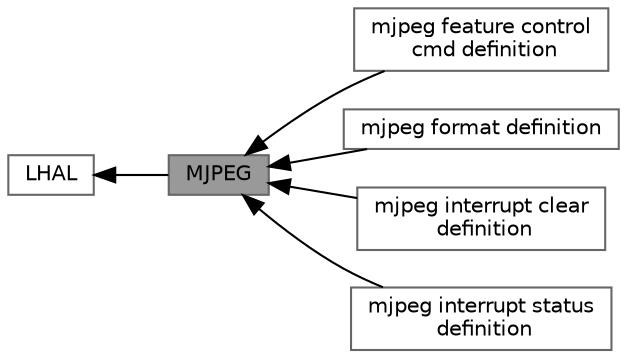 digraph "MJPEG"
{
 // LATEX_PDF_SIZE
  bgcolor="transparent";
  edge [fontname=Helvetica,fontsize=10,labelfontname=Helvetica,labelfontsize=10];
  node [fontname=Helvetica,fontsize=10,shape=box,height=0.2,width=0.4];
  rankdir=LR;
  Node2 [label="LHAL",height=0.2,width=0.4,color="grey40", fillcolor="white", style="filled",URL="$group___l_h_a_l.html",tooltip=" "];
  Node1 [label="MJPEG",height=0.2,width=0.4,color="gray40", fillcolor="grey60", style="filled", fontcolor="black",tooltip=" "];
  Node6 [label="mjpeg feature control\l cmd definition",height=0.2,width=0.4,color="grey40", fillcolor="white", style="filled",URL="$group___m_j_p_e_g___c_m_d.html",tooltip=" "];
  Node3 [label="mjpeg format definition",height=0.2,width=0.4,color="grey40", fillcolor="white", style="filled",URL="$group___m_j_p_e_g___f_o_r_m_a_t.html",tooltip=" "];
  Node5 [label="mjpeg interrupt clear\l definition",height=0.2,width=0.4,color="grey40", fillcolor="white", style="filled",URL="$group___m_j_p_e_g___i_n_t_c_l_r.html",tooltip=" "];
  Node4 [label="mjpeg interrupt status\l definition",height=0.2,width=0.4,color="grey40", fillcolor="white", style="filled",URL="$group___m_j_p_e_g___i_n_t_s_t_s.html",tooltip=" "];
  Node2->Node1 [shape=plaintext, dir="back", style="solid"];
  Node1->Node3 [shape=plaintext, dir="back", style="solid"];
  Node1->Node4 [shape=plaintext, dir="back", style="solid"];
  Node1->Node5 [shape=plaintext, dir="back", style="solid"];
  Node1->Node6 [shape=plaintext, dir="back", style="solid"];
}
